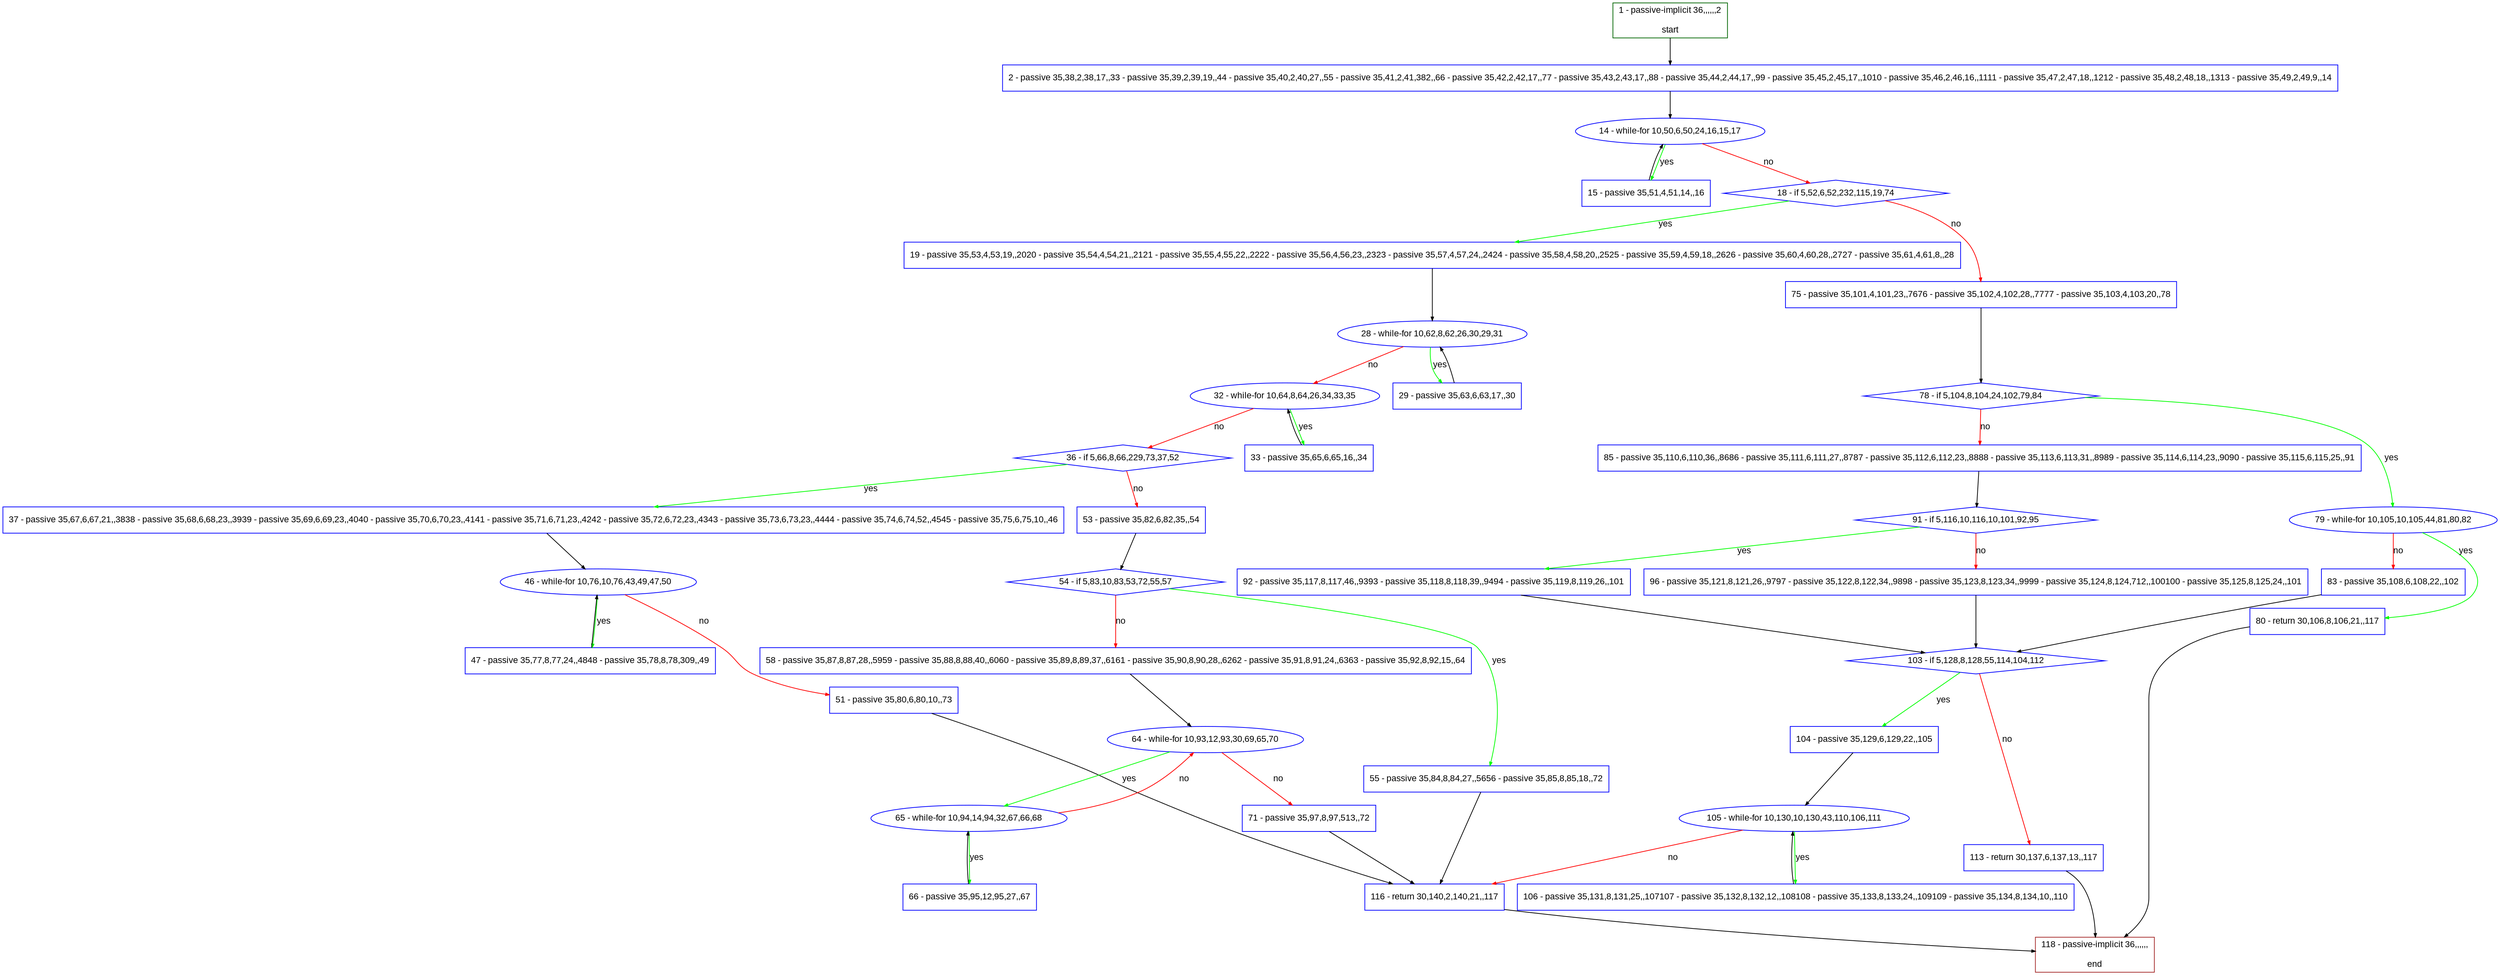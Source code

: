 digraph "" {
  graph [pack="true", label="", fontsize="12", packmode="clust", fontname="Arial", fillcolor="#FFFFCC", bgcolor="white", style="rounded,filled", compound="true"];
  node [node_initialized="no", label="", color="grey", fontsize="12", fillcolor="white", fontname="Arial", style="filled", shape="rectangle", compound="true", fixedsize="false"];
  edge [fontcolor="black", arrowhead="normal", arrowtail="none", arrowsize="0.5", ltail="", label="", color="black", fontsize="12", lhead="", fontname="Arial", dir="forward", compound="true"];
  __N1 [label="2 - passive 35,38,2,38,17,,33 - passive 35,39,2,39,19,,44 - passive 35,40,2,40,27,,55 - passive 35,41,2,41,382,,66 - passive 35,42,2,42,17,,77 - passive 35,43,2,43,17,,88 - passive 35,44,2,44,17,,99 - passive 35,45,2,45,17,,1010 - passive 35,46,2,46,16,,1111 - passive 35,47,2,47,18,,1212 - passive 35,48,2,48,18,,1313 - passive 35,49,2,49,9,,14", color="#0000ff", fillcolor="#ffffff", style="filled", shape="box"];
  __N2 [label="1 - passive-implicit 36,,,,,,2\n\nstart", color="#006400", fillcolor="#ffffff", style="filled", shape="box"];
  __N3 [label="14 - while-for 10,50,6,50,24,16,15,17", color="#0000ff", fillcolor="#ffffff", style="filled", shape="oval"];
  __N4 [label="15 - passive 35,51,4,51,14,,16", color="#0000ff", fillcolor="#ffffff", style="filled", shape="box"];
  __N5 [label="18 - if 5,52,6,52,232,115,19,74", color="#0000ff", fillcolor="#ffffff", style="filled", shape="diamond"];
  __N6 [label="19 - passive 35,53,4,53,19,,2020 - passive 35,54,4,54,21,,2121 - passive 35,55,4,55,22,,2222 - passive 35,56,4,56,23,,2323 - passive 35,57,4,57,24,,2424 - passive 35,58,4,58,20,,2525 - passive 35,59,4,59,18,,2626 - passive 35,60,4,60,28,,2727 - passive 35,61,4,61,8,,28", color="#0000ff", fillcolor="#ffffff", style="filled", shape="box"];
  __N7 [label="75 - passive 35,101,4,101,23,,7676 - passive 35,102,4,102,28,,7777 - passive 35,103,4,103,20,,78", color="#0000ff", fillcolor="#ffffff", style="filled", shape="box"];
  __N8 [label="28 - while-for 10,62,8,62,26,30,29,31", color="#0000ff", fillcolor="#ffffff", style="filled", shape="oval"];
  __N9 [label="29 - passive 35,63,6,63,17,,30", color="#0000ff", fillcolor="#ffffff", style="filled", shape="box"];
  __N10 [label="32 - while-for 10,64,8,64,26,34,33,35", color="#0000ff", fillcolor="#ffffff", style="filled", shape="oval"];
  __N11 [label="33 - passive 35,65,6,65,16,,34", color="#0000ff", fillcolor="#ffffff", style="filled", shape="box"];
  __N12 [label="36 - if 5,66,8,66,229,73,37,52", color="#0000ff", fillcolor="#ffffff", style="filled", shape="diamond"];
  __N13 [label="37 - passive 35,67,6,67,21,,3838 - passive 35,68,6,68,23,,3939 - passive 35,69,6,69,23,,4040 - passive 35,70,6,70,23,,4141 - passive 35,71,6,71,23,,4242 - passive 35,72,6,72,23,,4343 - passive 35,73,6,73,23,,4444 - passive 35,74,6,74,52,,4545 - passive 35,75,6,75,10,,46", color="#0000ff", fillcolor="#ffffff", style="filled", shape="box"];
  __N14 [label="53 - passive 35,82,6,82,35,,54", color="#0000ff", fillcolor="#ffffff", style="filled", shape="box"];
  __N15 [label="46 - while-for 10,76,10,76,43,49,47,50", color="#0000ff", fillcolor="#ffffff", style="filled", shape="oval"];
  __N16 [label="47 - passive 35,77,8,77,24,,4848 - passive 35,78,8,78,309,,49", color="#0000ff", fillcolor="#ffffff", style="filled", shape="box"];
  __N17 [label="51 - passive 35,80,6,80,10,,73", color="#0000ff", fillcolor="#ffffff", style="filled", shape="box"];
  __N18 [label="116 - return 30,140,2,140,21,,117", color="#0000ff", fillcolor="#ffffff", style="filled", shape="box"];
  __N19 [label="54 - if 5,83,10,83,53,72,55,57", color="#0000ff", fillcolor="#ffffff", style="filled", shape="diamond"];
  __N20 [label="55 - passive 35,84,8,84,27,,5656 - passive 35,85,8,85,18,,72", color="#0000ff", fillcolor="#ffffff", style="filled", shape="box"];
  __N21 [label="58 - passive 35,87,8,87,28,,5959 - passive 35,88,8,88,40,,6060 - passive 35,89,8,89,37,,6161 - passive 35,90,8,90,28,,6262 - passive 35,91,8,91,24,,6363 - passive 35,92,8,92,15,,64", color="#0000ff", fillcolor="#ffffff", style="filled", shape="box"];
  __N22 [label="64 - while-for 10,93,12,93,30,69,65,70", color="#0000ff", fillcolor="#ffffff", style="filled", shape="oval"];
  __N23 [label="65 - while-for 10,94,14,94,32,67,66,68", color="#0000ff", fillcolor="#ffffff", style="filled", shape="oval"];
  __N24 [label="71 - passive 35,97,8,97,513,,72", color="#0000ff", fillcolor="#ffffff", style="filled", shape="box"];
  __N25 [label="66 - passive 35,95,12,95,27,,67", color="#0000ff", fillcolor="#ffffff", style="filled", shape="box"];
  __N26 [label="78 - if 5,104,8,104,24,102,79,84", color="#0000ff", fillcolor="#ffffff", style="filled", shape="diamond"];
  __N27 [label="79 - while-for 10,105,10,105,44,81,80,82", color="#0000ff", fillcolor="#ffffff", style="filled", shape="oval"];
  __N28 [label="85 - passive 35,110,6,110,36,,8686 - passive 35,111,6,111,27,,8787 - passive 35,112,6,112,23,,8888 - passive 35,113,6,113,31,,8989 - passive 35,114,6,114,23,,9090 - passive 35,115,6,115,25,,91", color="#0000ff", fillcolor="#ffffff", style="filled", shape="box"];
  __N29 [label="80 - return 30,106,8,106,21,,117", color="#0000ff", fillcolor="#ffffff", style="filled", shape="box"];
  __N30 [label="83 - passive 35,108,6,108,22,,102", color="#0000ff", fillcolor="#ffffff", style="filled", shape="box"];
  __N31 [label="118 - passive-implicit 36,,,,,,\n\nend", color="#a52a2a", fillcolor="#ffffff", style="filled", shape="box"];
  __N32 [label="103 - if 5,128,8,128,55,114,104,112", color="#0000ff", fillcolor="#ffffff", style="filled", shape="diamond"];
  __N33 [label="91 - if 5,116,10,116,10,101,92,95", color="#0000ff", fillcolor="#ffffff", style="filled", shape="diamond"];
  __N34 [label="92 - passive 35,117,8,117,46,,9393 - passive 35,118,8,118,39,,9494 - passive 35,119,8,119,26,,101", color="#0000ff", fillcolor="#ffffff", style="filled", shape="box"];
  __N35 [label="96 - passive 35,121,8,121,26,,9797 - passive 35,122,8,122,34,,9898 - passive 35,123,8,123,34,,9999 - passive 35,124,8,124,712,,100100 - passive 35,125,8,125,24,,101", color="#0000ff", fillcolor="#ffffff", style="filled", shape="box"];
  __N36 [label="104 - passive 35,129,6,129,22,,105", color="#0000ff", fillcolor="#ffffff", style="filled", shape="box"];
  __N37 [label="113 - return 30,137,6,137,13,,117", color="#0000ff", fillcolor="#ffffff", style="filled", shape="box"];
  __N38 [label="105 - while-for 10,130,10,130,43,110,106,111", color="#0000ff", fillcolor="#ffffff", style="filled", shape="oval"];
  __N39 [label="106 - passive 35,131,8,131,25,,107107 - passive 35,132,8,132,12,,108108 - passive 35,133,8,133,24,,109109 - passive 35,134,8,134,10,,110", color="#0000ff", fillcolor="#ffffff", style="filled", shape="box"];
  __N2 -> __N1 [arrowhead="normal", arrowtail="none", color="#000000", label="", dir="forward"];
  __N1 -> __N3 [arrowhead="normal", arrowtail="none", color="#000000", label="", dir="forward"];
  __N3 -> __N4 [arrowhead="normal", arrowtail="none", color="#00ff00", label="yes", dir="forward"];
  __N4 -> __N3 [arrowhead="normal", arrowtail="none", color="#000000", label="", dir="forward"];
  __N3 -> __N5 [arrowhead="normal", arrowtail="none", color="#ff0000", label="no", dir="forward"];
  __N5 -> __N6 [arrowhead="normal", arrowtail="none", color="#00ff00", label="yes", dir="forward"];
  __N5 -> __N7 [arrowhead="normal", arrowtail="none", color="#ff0000", label="no", dir="forward"];
  __N6 -> __N8 [arrowhead="normal", arrowtail="none", color="#000000", label="", dir="forward"];
  __N8 -> __N9 [arrowhead="normal", arrowtail="none", color="#00ff00", label="yes", dir="forward"];
  __N9 -> __N8 [arrowhead="normal", arrowtail="none", color="#000000", label="", dir="forward"];
  __N8 -> __N10 [arrowhead="normal", arrowtail="none", color="#ff0000", label="no", dir="forward"];
  __N10 -> __N11 [arrowhead="normal", arrowtail="none", color="#00ff00", label="yes", dir="forward"];
  __N11 -> __N10 [arrowhead="normal", arrowtail="none", color="#000000", label="", dir="forward"];
  __N10 -> __N12 [arrowhead="normal", arrowtail="none", color="#ff0000", label="no", dir="forward"];
  __N12 -> __N13 [arrowhead="normal", arrowtail="none", color="#00ff00", label="yes", dir="forward"];
  __N12 -> __N14 [arrowhead="normal", arrowtail="none", color="#ff0000", label="no", dir="forward"];
  __N13 -> __N15 [arrowhead="normal", arrowtail="none", color="#000000", label="", dir="forward"];
  __N15 -> __N16 [arrowhead="normal", arrowtail="none", color="#00ff00", label="yes", dir="forward"];
  __N16 -> __N15 [arrowhead="normal", arrowtail="none", color="#000000", label="", dir="forward"];
  __N15 -> __N17 [arrowhead="normal", arrowtail="none", color="#ff0000", label="no", dir="forward"];
  __N17 -> __N18 [arrowhead="normal", arrowtail="none", color="#000000", label="", dir="forward"];
  __N14 -> __N19 [arrowhead="normal", arrowtail="none", color="#000000", label="", dir="forward"];
  __N19 -> __N20 [arrowhead="normal", arrowtail="none", color="#00ff00", label="yes", dir="forward"];
  __N19 -> __N21 [arrowhead="normal", arrowtail="none", color="#ff0000", label="no", dir="forward"];
  __N20 -> __N18 [arrowhead="normal", arrowtail="none", color="#000000", label="", dir="forward"];
  __N21 -> __N22 [arrowhead="normal", arrowtail="none", color="#000000", label="", dir="forward"];
  __N22 -> __N23 [arrowhead="normal", arrowtail="none", color="#00ff00", label="yes", dir="forward"];
  __N23 -> __N22 [arrowhead="normal", arrowtail="none", color="#ff0000", label="no", dir="forward"];
  __N22 -> __N24 [arrowhead="normal", arrowtail="none", color="#ff0000", label="no", dir="forward"];
  __N23 -> __N25 [arrowhead="normal", arrowtail="none", color="#00ff00", label="yes", dir="forward"];
  __N25 -> __N23 [arrowhead="normal", arrowtail="none", color="#000000", label="", dir="forward"];
  __N24 -> __N18 [arrowhead="normal", arrowtail="none", color="#000000", label="", dir="forward"];
  __N7 -> __N26 [arrowhead="normal", arrowtail="none", color="#000000", label="", dir="forward"];
  __N26 -> __N27 [arrowhead="normal", arrowtail="none", color="#00ff00", label="yes", dir="forward"];
  __N26 -> __N28 [arrowhead="normal", arrowtail="none", color="#ff0000", label="no", dir="forward"];
  __N27 -> __N29 [arrowhead="normal", arrowtail="none", color="#00ff00", label="yes", dir="forward"];
  __N27 -> __N30 [arrowhead="normal", arrowtail="none", color="#ff0000", label="no", dir="forward"];
  __N29 -> __N31 [arrowhead="normal", arrowtail="none", color="#000000", label="", dir="forward"];
  __N30 -> __N32 [arrowhead="normal", arrowtail="none", color="#000000", label="", dir="forward"];
  __N28 -> __N33 [arrowhead="normal", arrowtail="none", color="#000000", label="", dir="forward"];
  __N33 -> __N34 [arrowhead="normal", arrowtail="none", color="#00ff00", label="yes", dir="forward"];
  __N33 -> __N35 [arrowhead="normal", arrowtail="none", color="#ff0000", label="no", dir="forward"];
  __N34 -> __N32 [arrowhead="normal", arrowtail="none", color="#000000", label="", dir="forward"];
  __N35 -> __N32 [arrowhead="normal", arrowtail="none", color="#000000", label="", dir="forward"];
  __N32 -> __N36 [arrowhead="normal", arrowtail="none", color="#00ff00", label="yes", dir="forward"];
  __N32 -> __N37 [arrowhead="normal", arrowtail="none", color="#ff0000", label="no", dir="forward"];
  __N36 -> __N38 [arrowhead="normal", arrowtail="none", color="#000000", label="", dir="forward"];
  __N38 -> __N39 [arrowhead="normal", arrowtail="none", color="#00ff00", label="yes", dir="forward"];
  __N39 -> __N38 [arrowhead="normal", arrowtail="none", color="#000000", label="", dir="forward"];
  __N38 -> __N18 [arrowhead="normal", arrowtail="none", color="#ff0000", label="no", dir="forward"];
  __N37 -> __N31 [arrowhead="normal", arrowtail="none", color="#000000", label="", dir="forward"];
  __N18 -> __N31 [arrowhead="normal", arrowtail="none", color="#000000", label="", dir="forward"];
}
